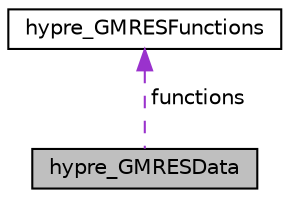 digraph "hypre_GMRESData"
{
 // LATEX_PDF_SIZE
  edge [fontname="Helvetica",fontsize="10",labelfontname="Helvetica",labelfontsize="10"];
  node [fontname="Helvetica",fontsize="10",shape=record];
  Node1 [label="hypre_GMRESData",height=0.2,width=0.4,color="black", fillcolor="grey75", style="filled", fontcolor="black",tooltip=" "];
  Node2 -> Node1 [dir="back",color="darkorchid3",fontsize="10",style="dashed",label=" functions" ,fontname="Helvetica"];
  Node2 [label="hypre_GMRESFunctions",height=0.2,width=0.4,color="black", fillcolor="white", style="filled",URL="$structhypre___g_m_r_e_s_functions.html",tooltip=" "];
}
